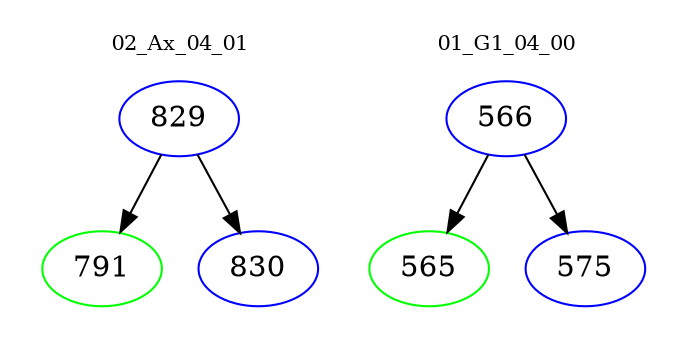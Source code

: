 digraph{
subgraph cluster_0 {
color = white
label = "02_Ax_04_01";
fontsize=10;
T0_829 [label="829", color="blue"]
T0_829 -> T0_791 [color="black"]
T0_791 [label="791", color="green"]
T0_829 -> T0_830 [color="black"]
T0_830 [label="830", color="blue"]
}
subgraph cluster_1 {
color = white
label = "01_G1_04_00";
fontsize=10;
T1_566 [label="566", color="blue"]
T1_566 -> T1_565 [color="black"]
T1_565 [label="565", color="green"]
T1_566 -> T1_575 [color="black"]
T1_575 [label="575", color="blue"]
}
}
